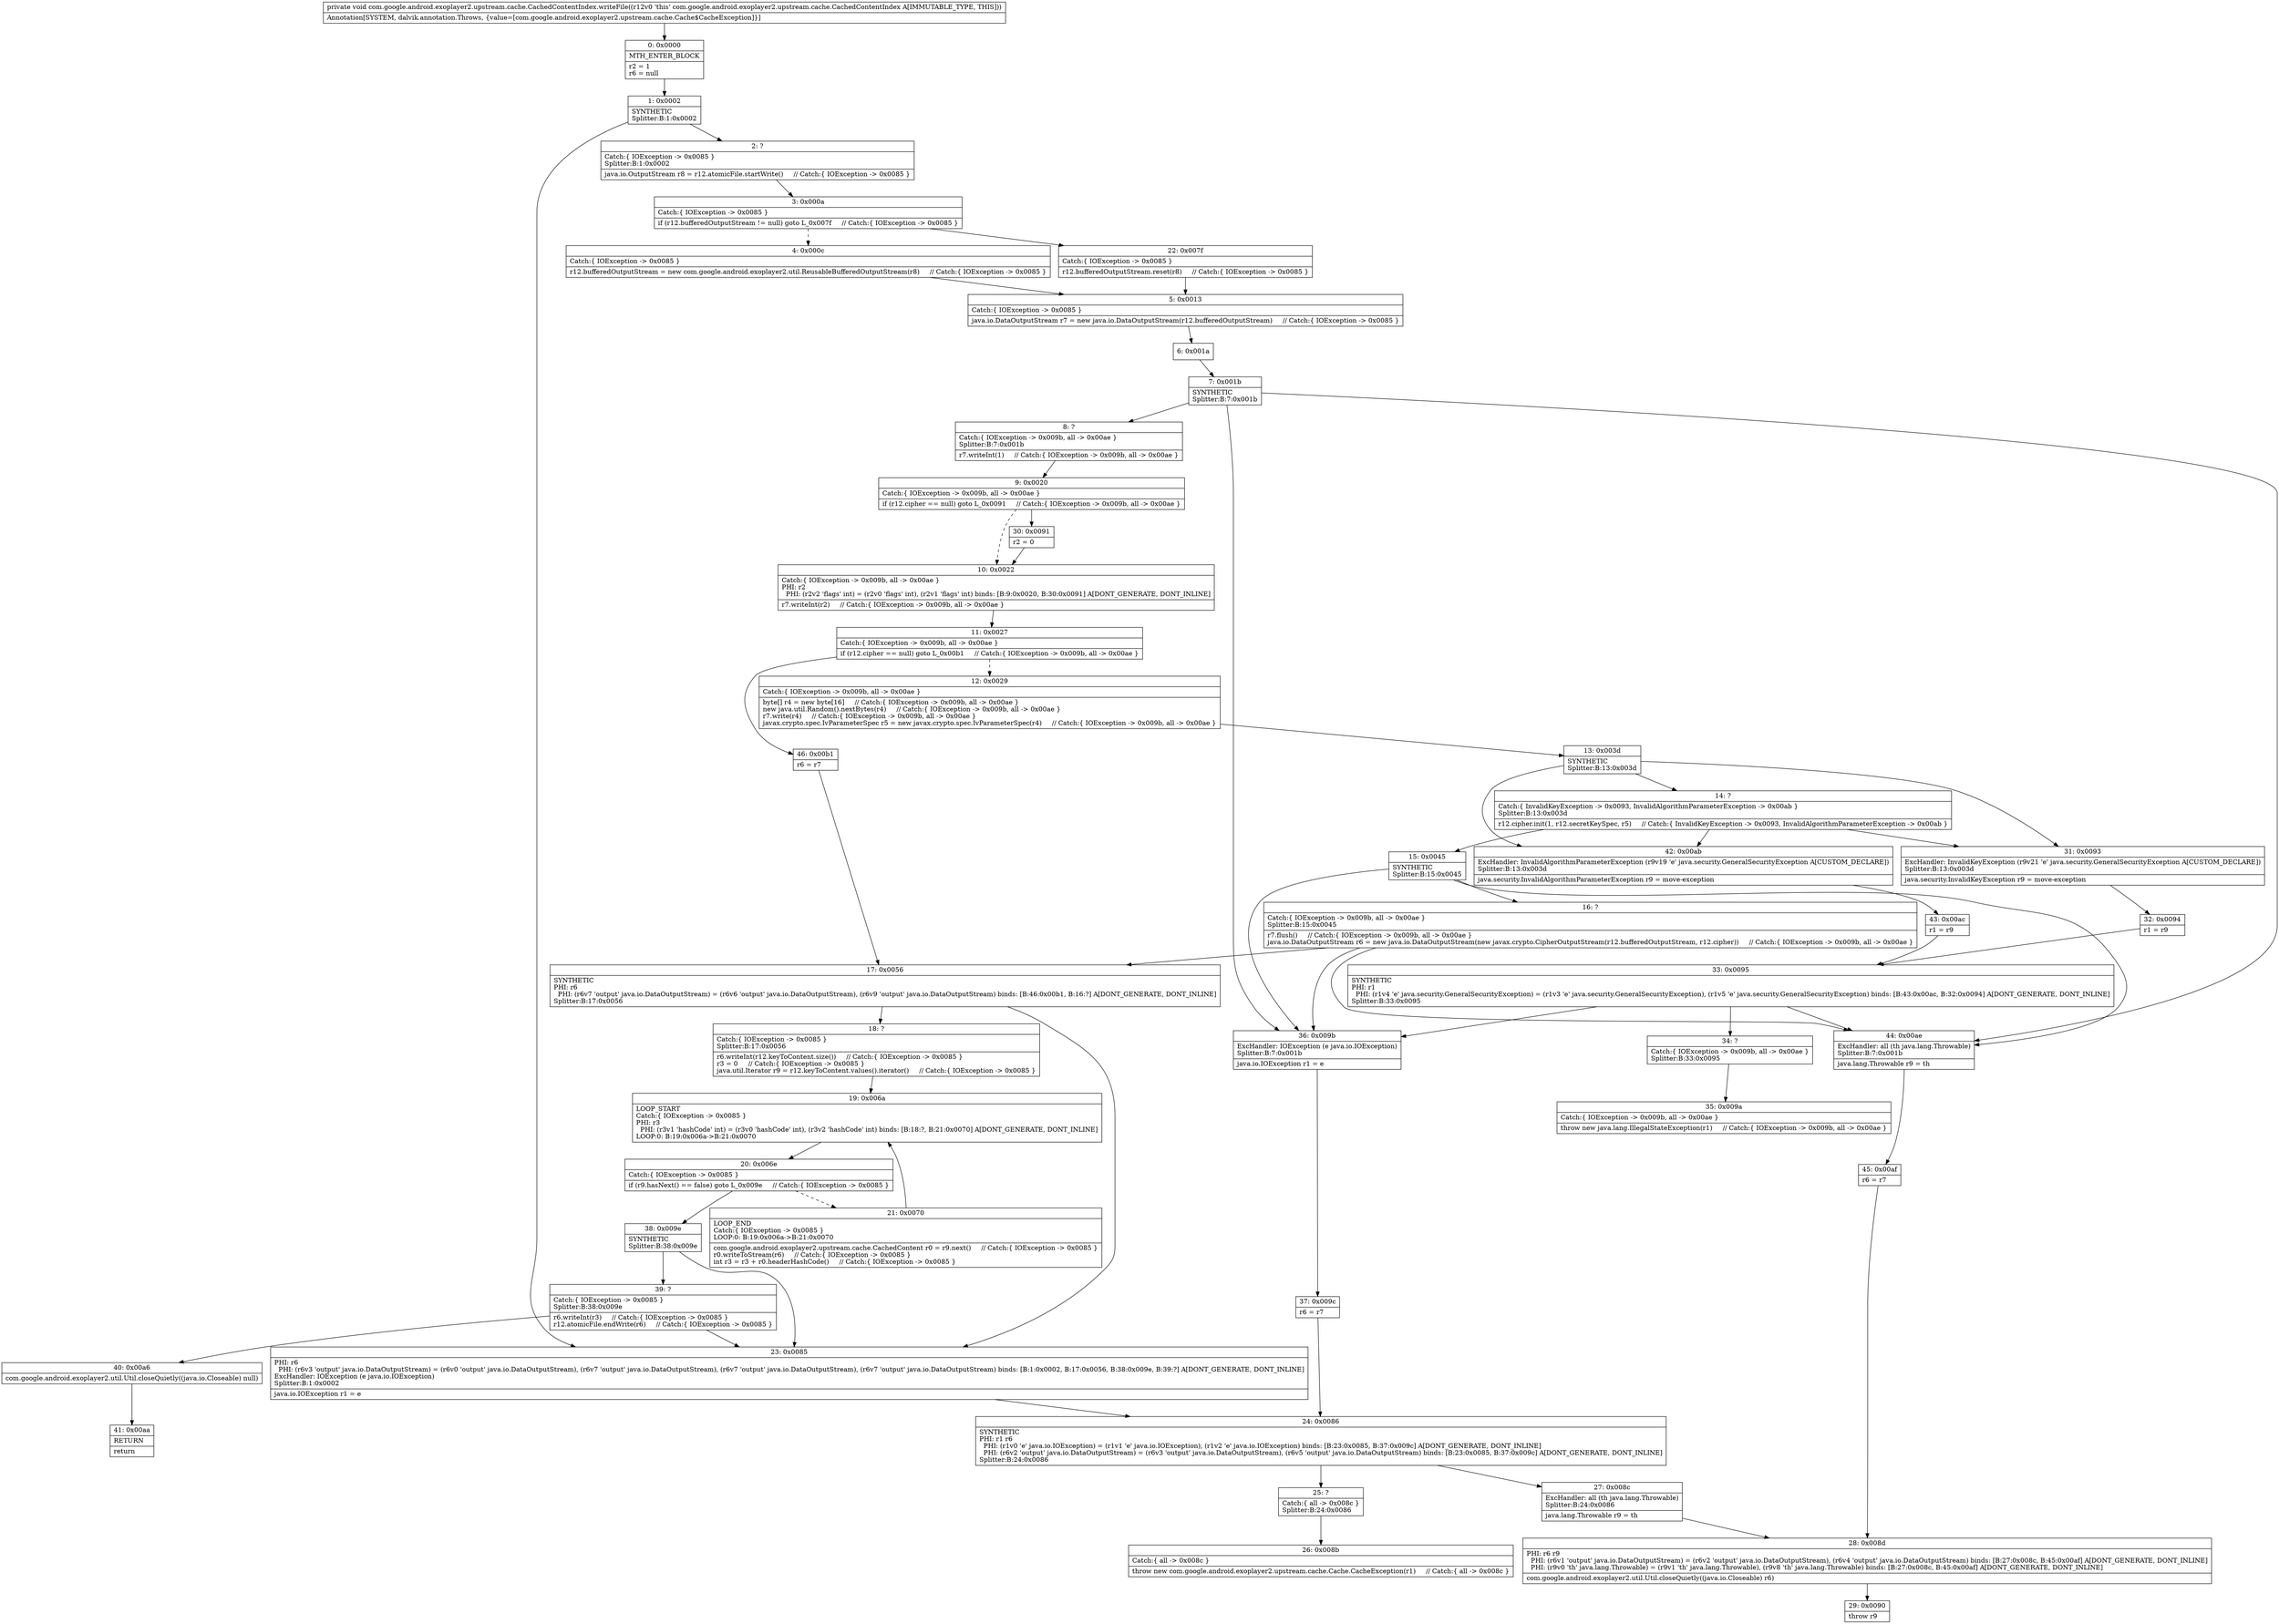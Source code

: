 digraph "CFG forcom.google.android.exoplayer2.upstream.cache.CachedContentIndex.writeFile()V" {
Node_0 [shape=record,label="{0\:\ 0x0000|MTH_ENTER_BLOCK\l|r2 = 1\lr6 = null\l}"];
Node_1 [shape=record,label="{1\:\ 0x0002|SYNTHETIC\lSplitter:B:1:0x0002\l}"];
Node_2 [shape=record,label="{2\:\ ?|Catch:\{ IOException \-\> 0x0085 \}\lSplitter:B:1:0x0002\l|java.io.OutputStream r8 = r12.atomicFile.startWrite()     \/\/ Catch:\{ IOException \-\> 0x0085 \}\l}"];
Node_3 [shape=record,label="{3\:\ 0x000a|Catch:\{ IOException \-\> 0x0085 \}\l|if (r12.bufferedOutputStream != null) goto L_0x007f     \/\/ Catch:\{ IOException \-\> 0x0085 \}\l}"];
Node_4 [shape=record,label="{4\:\ 0x000c|Catch:\{ IOException \-\> 0x0085 \}\l|r12.bufferedOutputStream = new com.google.android.exoplayer2.util.ReusableBufferedOutputStream(r8)     \/\/ Catch:\{ IOException \-\> 0x0085 \}\l}"];
Node_5 [shape=record,label="{5\:\ 0x0013|Catch:\{ IOException \-\> 0x0085 \}\l|java.io.DataOutputStream r7 = new java.io.DataOutputStream(r12.bufferedOutputStream)     \/\/ Catch:\{ IOException \-\> 0x0085 \}\l}"];
Node_6 [shape=record,label="{6\:\ 0x001a}"];
Node_7 [shape=record,label="{7\:\ 0x001b|SYNTHETIC\lSplitter:B:7:0x001b\l}"];
Node_8 [shape=record,label="{8\:\ ?|Catch:\{ IOException \-\> 0x009b, all \-\> 0x00ae \}\lSplitter:B:7:0x001b\l|r7.writeInt(1)     \/\/ Catch:\{ IOException \-\> 0x009b, all \-\> 0x00ae \}\l}"];
Node_9 [shape=record,label="{9\:\ 0x0020|Catch:\{ IOException \-\> 0x009b, all \-\> 0x00ae \}\l|if (r12.cipher == null) goto L_0x0091     \/\/ Catch:\{ IOException \-\> 0x009b, all \-\> 0x00ae \}\l}"];
Node_10 [shape=record,label="{10\:\ 0x0022|Catch:\{ IOException \-\> 0x009b, all \-\> 0x00ae \}\lPHI: r2 \l  PHI: (r2v2 'flags' int) = (r2v0 'flags' int), (r2v1 'flags' int) binds: [B:9:0x0020, B:30:0x0091] A[DONT_GENERATE, DONT_INLINE]\l|r7.writeInt(r2)     \/\/ Catch:\{ IOException \-\> 0x009b, all \-\> 0x00ae \}\l}"];
Node_11 [shape=record,label="{11\:\ 0x0027|Catch:\{ IOException \-\> 0x009b, all \-\> 0x00ae \}\l|if (r12.cipher == null) goto L_0x00b1     \/\/ Catch:\{ IOException \-\> 0x009b, all \-\> 0x00ae \}\l}"];
Node_12 [shape=record,label="{12\:\ 0x0029|Catch:\{ IOException \-\> 0x009b, all \-\> 0x00ae \}\l|byte[] r4 = new byte[16]     \/\/ Catch:\{ IOException \-\> 0x009b, all \-\> 0x00ae \}\lnew java.util.Random().nextBytes(r4)     \/\/ Catch:\{ IOException \-\> 0x009b, all \-\> 0x00ae \}\lr7.write(r4)     \/\/ Catch:\{ IOException \-\> 0x009b, all \-\> 0x00ae \}\ljavax.crypto.spec.IvParameterSpec r5 = new javax.crypto.spec.IvParameterSpec(r4)     \/\/ Catch:\{ IOException \-\> 0x009b, all \-\> 0x00ae \}\l}"];
Node_13 [shape=record,label="{13\:\ 0x003d|SYNTHETIC\lSplitter:B:13:0x003d\l}"];
Node_14 [shape=record,label="{14\:\ ?|Catch:\{ InvalidKeyException \-\> 0x0093, InvalidAlgorithmParameterException \-\> 0x00ab \}\lSplitter:B:13:0x003d\l|r12.cipher.init(1, r12.secretKeySpec, r5)     \/\/ Catch:\{ InvalidKeyException \-\> 0x0093, InvalidAlgorithmParameterException \-\> 0x00ab \}\l}"];
Node_15 [shape=record,label="{15\:\ 0x0045|SYNTHETIC\lSplitter:B:15:0x0045\l}"];
Node_16 [shape=record,label="{16\:\ ?|Catch:\{ IOException \-\> 0x009b, all \-\> 0x00ae \}\lSplitter:B:15:0x0045\l|r7.flush()     \/\/ Catch:\{ IOException \-\> 0x009b, all \-\> 0x00ae \}\ljava.io.DataOutputStream r6 = new java.io.DataOutputStream(new javax.crypto.CipherOutputStream(r12.bufferedOutputStream, r12.cipher))     \/\/ Catch:\{ IOException \-\> 0x009b, all \-\> 0x00ae \}\l}"];
Node_17 [shape=record,label="{17\:\ 0x0056|SYNTHETIC\lPHI: r6 \l  PHI: (r6v7 'output' java.io.DataOutputStream) = (r6v6 'output' java.io.DataOutputStream), (r6v9 'output' java.io.DataOutputStream) binds: [B:46:0x00b1, B:16:?] A[DONT_GENERATE, DONT_INLINE]\lSplitter:B:17:0x0056\l}"];
Node_18 [shape=record,label="{18\:\ ?|Catch:\{ IOException \-\> 0x0085 \}\lSplitter:B:17:0x0056\l|r6.writeInt(r12.keyToContent.size())     \/\/ Catch:\{ IOException \-\> 0x0085 \}\lr3 = 0     \/\/ Catch:\{ IOException \-\> 0x0085 \}\ljava.util.Iterator r9 = r12.keyToContent.values().iterator()     \/\/ Catch:\{ IOException \-\> 0x0085 \}\l}"];
Node_19 [shape=record,label="{19\:\ 0x006a|LOOP_START\lCatch:\{ IOException \-\> 0x0085 \}\lPHI: r3 \l  PHI: (r3v1 'hashCode' int) = (r3v0 'hashCode' int), (r3v2 'hashCode' int) binds: [B:18:?, B:21:0x0070] A[DONT_GENERATE, DONT_INLINE]\lLOOP:0: B:19:0x006a\-\>B:21:0x0070\l}"];
Node_20 [shape=record,label="{20\:\ 0x006e|Catch:\{ IOException \-\> 0x0085 \}\l|if (r9.hasNext() == false) goto L_0x009e     \/\/ Catch:\{ IOException \-\> 0x0085 \}\l}"];
Node_21 [shape=record,label="{21\:\ 0x0070|LOOP_END\lCatch:\{ IOException \-\> 0x0085 \}\lLOOP:0: B:19:0x006a\-\>B:21:0x0070\l|com.google.android.exoplayer2.upstream.cache.CachedContent r0 = r9.next()     \/\/ Catch:\{ IOException \-\> 0x0085 \}\lr0.writeToStream(r6)     \/\/ Catch:\{ IOException \-\> 0x0085 \}\lint r3 = r3 + r0.headerHashCode()     \/\/ Catch:\{ IOException \-\> 0x0085 \}\l}"];
Node_22 [shape=record,label="{22\:\ 0x007f|Catch:\{ IOException \-\> 0x0085 \}\l|r12.bufferedOutputStream.reset(r8)     \/\/ Catch:\{ IOException \-\> 0x0085 \}\l}"];
Node_23 [shape=record,label="{23\:\ 0x0085|PHI: r6 \l  PHI: (r6v3 'output' java.io.DataOutputStream) = (r6v0 'output' java.io.DataOutputStream), (r6v7 'output' java.io.DataOutputStream), (r6v7 'output' java.io.DataOutputStream), (r6v7 'output' java.io.DataOutputStream) binds: [B:1:0x0002, B:17:0x0056, B:38:0x009e, B:39:?] A[DONT_GENERATE, DONT_INLINE]\lExcHandler: IOException (e java.io.IOException)\lSplitter:B:1:0x0002\l|java.io.IOException r1 = e\l}"];
Node_24 [shape=record,label="{24\:\ 0x0086|SYNTHETIC\lPHI: r1 r6 \l  PHI: (r1v0 'e' java.io.IOException) = (r1v1 'e' java.io.IOException), (r1v2 'e' java.io.IOException) binds: [B:23:0x0085, B:37:0x009c] A[DONT_GENERATE, DONT_INLINE]\l  PHI: (r6v2 'output' java.io.DataOutputStream) = (r6v3 'output' java.io.DataOutputStream), (r6v5 'output' java.io.DataOutputStream) binds: [B:23:0x0085, B:37:0x009c] A[DONT_GENERATE, DONT_INLINE]\lSplitter:B:24:0x0086\l}"];
Node_25 [shape=record,label="{25\:\ ?|Catch:\{ all \-\> 0x008c \}\lSplitter:B:24:0x0086\l}"];
Node_26 [shape=record,label="{26\:\ 0x008b|Catch:\{ all \-\> 0x008c \}\l|throw new com.google.android.exoplayer2.upstream.cache.Cache.CacheException(r1)     \/\/ Catch:\{ all \-\> 0x008c \}\l}"];
Node_27 [shape=record,label="{27\:\ 0x008c|ExcHandler: all (th java.lang.Throwable)\lSplitter:B:24:0x0086\l|java.lang.Throwable r9 = th\l}"];
Node_28 [shape=record,label="{28\:\ 0x008d|PHI: r6 r9 \l  PHI: (r6v1 'output' java.io.DataOutputStream) = (r6v2 'output' java.io.DataOutputStream), (r6v4 'output' java.io.DataOutputStream) binds: [B:27:0x008c, B:45:0x00af] A[DONT_GENERATE, DONT_INLINE]\l  PHI: (r9v0 'th' java.lang.Throwable) = (r9v1 'th' java.lang.Throwable), (r9v8 'th' java.lang.Throwable) binds: [B:27:0x008c, B:45:0x00af] A[DONT_GENERATE, DONT_INLINE]\l|com.google.android.exoplayer2.util.Util.closeQuietly((java.io.Closeable) r6)\l}"];
Node_29 [shape=record,label="{29\:\ 0x0090|throw r9\l}"];
Node_30 [shape=record,label="{30\:\ 0x0091|r2 = 0\l}"];
Node_31 [shape=record,label="{31\:\ 0x0093|ExcHandler: InvalidKeyException (r9v21 'e' java.security.GeneralSecurityException A[CUSTOM_DECLARE])\lSplitter:B:13:0x003d\l|java.security.InvalidKeyException r9 = move\-exception\l}"];
Node_32 [shape=record,label="{32\:\ 0x0094|r1 = r9\l}"];
Node_33 [shape=record,label="{33\:\ 0x0095|SYNTHETIC\lPHI: r1 \l  PHI: (r1v4 'e' java.security.GeneralSecurityException) = (r1v3 'e' java.security.GeneralSecurityException), (r1v5 'e' java.security.GeneralSecurityException) binds: [B:43:0x00ac, B:32:0x0094] A[DONT_GENERATE, DONT_INLINE]\lSplitter:B:33:0x0095\l}"];
Node_34 [shape=record,label="{34\:\ ?|Catch:\{ IOException \-\> 0x009b, all \-\> 0x00ae \}\lSplitter:B:33:0x0095\l}"];
Node_35 [shape=record,label="{35\:\ 0x009a|Catch:\{ IOException \-\> 0x009b, all \-\> 0x00ae \}\l|throw new java.lang.IllegalStateException(r1)     \/\/ Catch:\{ IOException \-\> 0x009b, all \-\> 0x00ae \}\l}"];
Node_36 [shape=record,label="{36\:\ 0x009b|ExcHandler: IOException (e java.io.IOException)\lSplitter:B:7:0x001b\l|java.io.IOException r1 = e\l}"];
Node_37 [shape=record,label="{37\:\ 0x009c|r6 = r7\l}"];
Node_38 [shape=record,label="{38\:\ 0x009e|SYNTHETIC\lSplitter:B:38:0x009e\l}"];
Node_39 [shape=record,label="{39\:\ ?|Catch:\{ IOException \-\> 0x0085 \}\lSplitter:B:38:0x009e\l|r6.writeInt(r3)     \/\/ Catch:\{ IOException \-\> 0x0085 \}\lr12.atomicFile.endWrite(r6)     \/\/ Catch:\{ IOException \-\> 0x0085 \}\l}"];
Node_40 [shape=record,label="{40\:\ 0x00a6|com.google.android.exoplayer2.util.Util.closeQuietly((java.io.Closeable) null)\l}"];
Node_41 [shape=record,label="{41\:\ 0x00aa|RETURN\l|return\l}"];
Node_42 [shape=record,label="{42\:\ 0x00ab|ExcHandler: InvalidAlgorithmParameterException (r9v19 'e' java.security.GeneralSecurityException A[CUSTOM_DECLARE])\lSplitter:B:13:0x003d\l|java.security.InvalidAlgorithmParameterException r9 = move\-exception\l}"];
Node_43 [shape=record,label="{43\:\ 0x00ac|r1 = r9\l}"];
Node_44 [shape=record,label="{44\:\ 0x00ae|ExcHandler: all (th java.lang.Throwable)\lSplitter:B:7:0x001b\l|java.lang.Throwable r9 = th\l}"];
Node_45 [shape=record,label="{45\:\ 0x00af|r6 = r7\l}"];
Node_46 [shape=record,label="{46\:\ 0x00b1|r6 = r7\l}"];
MethodNode[shape=record,label="{private void com.google.android.exoplayer2.upstream.cache.CachedContentIndex.writeFile((r12v0 'this' com.google.android.exoplayer2.upstream.cache.CachedContentIndex A[IMMUTABLE_TYPE, THIS]))  | Annotation[SYSTEM, dalvik.annotation.Throws, \{value=[com.google.android.exoplayer2.upstream.cache.Cache$CacheException]\}]\l}"];
MethodNode -> Node_0;
Node_0 -> Node_1;
Node_1 -> Node_2;
Node_1 -> Node_23;
Node_2 -> Node_3;
Node_3 -> Node_4[style=dashed];
Node_3 -> Node_22;
Node_4 -> Node_5;
Node_5 -> Node_6;
Node_6 -> Node_7;
Node_7 -> Node_8;
Node_7 -> Node_36;
Node_7 -> Node_44;
Node_8 -> Node_9;
Node_9 -> Node_10[style=dashed];
Node_9 -> Node_30;
Node_10 -> Node_11;
Node_11 -> Node_12[style=dashed];
Node_11 -> Node_46;
Node_12 -> Node_13;
Node_13 -> Node_14;
Node_13 -> Node_31;
Node_13 -> Node_42;
Node_14 -> Node_15;
Node_14 -> Node_31;
Node_14 -> Node_42;
Node_15 -> Node_16;
Node_15 -> Node_36;
Node_15 -> Node_44;
Node_16 -> Node_17;
Node_16 -> Node_36;
Node_16 -> Node_44;
Node_17 -> Node_18;
Node_17 -> Node_23;
Node_18 -> Node_19;
Node_19 -> Node_20;
Node_20 -> Node_21[style=dashed];
Node_20 -> Node_38;
Node_21 -> Node_19;
Node_22 -> Node_5;
Node_23 -> Node_24;
Node_24 -> Node_25;
Node_24 -> Node_27;
Node_25 -> Node_26;
Node_27 -> Node_28;
Node_28 -> Node_29;
Node_30 -> Node_10;
Node_31 -> Node_32;
Node_32 -> Node_33;
Node_33 -> Node_34;
Node_33 -> Node_36;
Node_33 -> Node_44;
Node_34 -> Node_35;
Node_36 -> Node_37;
Node_37 -> Node_24;
Node_38 -> Node_39;
Node_38 -> Node_23;
Node_39 -> Node_40;
Node_39 -> Node_23;
Node_40 -> Node_41;
Node_42 -> Node_43;
Node_43 -> Node_33;
Node_44 -> Node_45;
Node_45 -> Node_28;
Node_46 -> Node_17;
}

